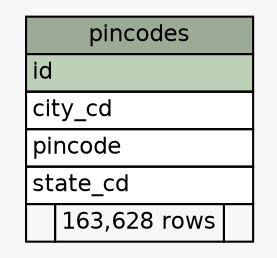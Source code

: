 // dot 6.0.1 on Linux 5.19.13-zen1-1-zen
// SchemaSpy rev 590
digraph "pincodes" {
  graph [
    rankdir="RL"
    bgcolor="#f7f7f7"
    nodesep="0.18"
    ranksep="0.46"
    fontname="Helvetica"
    fontsize="11"
  ];
  node [
    fontname="Helvetica"
    fontsize="11"
    shape="plaintext"
  ];
  edge [
    arrowsize="0.8"
  ];
  "pincodes" [
    label=<
    <TABLE BORDER="0" CELLBORDER="1" CELLSPACING="0" BGCOLOR="#ffffff">
      <TR><TD COLSPAN="3" BGCOLOR="#9bab96" ALIGN="CENTER">pincodes</TD></TR>
      <TR><TD PORT="id" COLSPAN="3" BGCOLOR="#bed1b8" ALIGN="LEFT">id</TD></TR>
      <TR><TD PORT="city_cd" COLSPAN="3" ALIGN="LEFT">city_cd</TD></TR>
      <TR><TD PORT="pincode" COLSPAN="3" ALIGN="LEFT">pincode</TD></TR>
      <TR><TD PORT="state_cd" COLSPAN="3" ALIGN="LEFT">state_cd</TD></TR>
      <TR><TD ALIGN="LEFT" BGCOLOR="#f7f7f7">  </TD><TD ALIGN="RIGHT" BGCOLOR="#f7f7f7">163,628 rows</TD><TD ALIGN="RIGHT" BGCOLOR="#f7f7f7">  </TD></TR>
    </TABLE>>
    URL="tables/pincodes.html"
    tooltip="pincodes"
  ];
}

